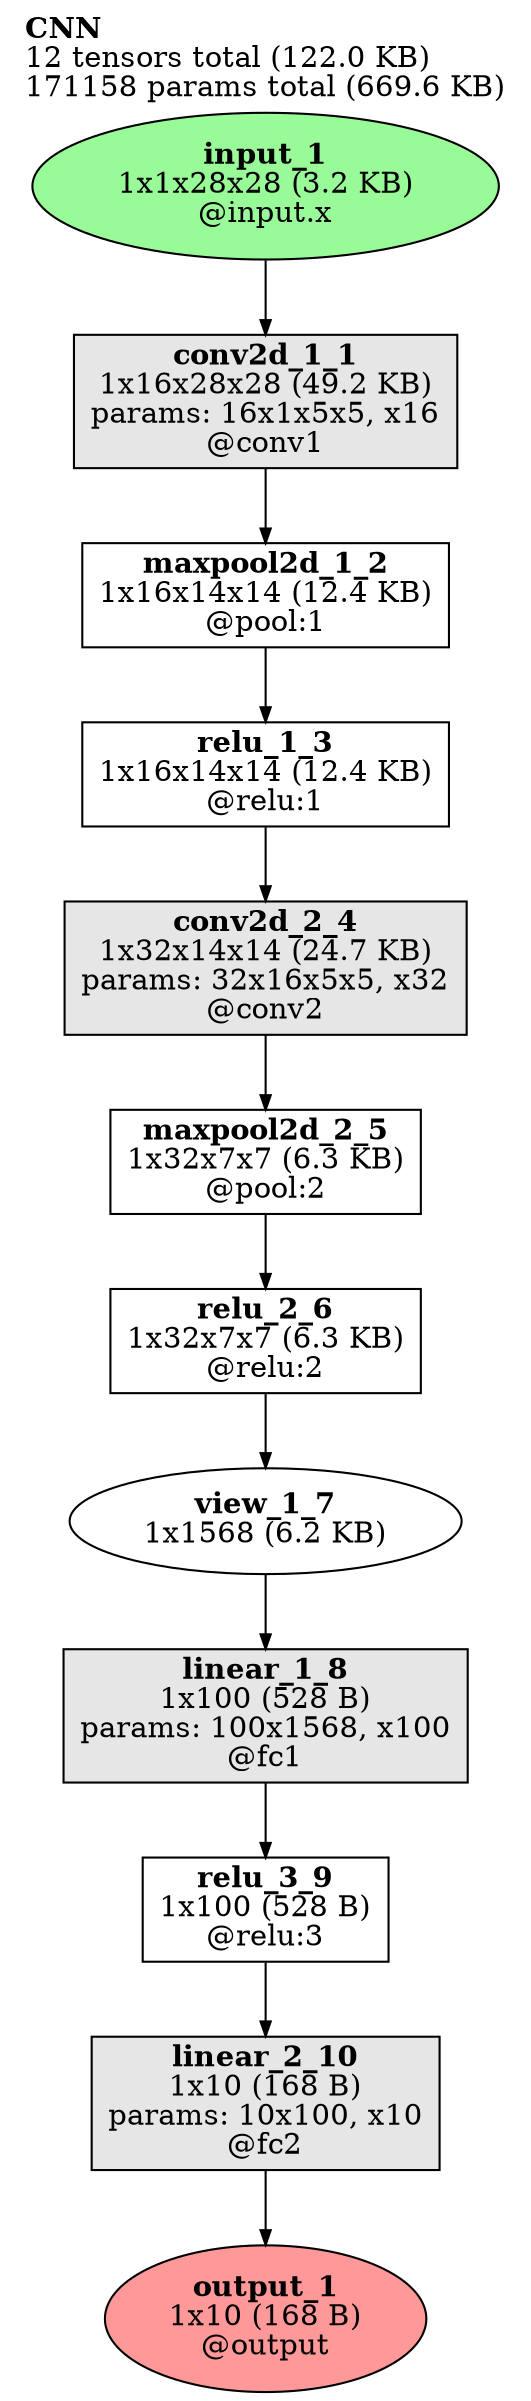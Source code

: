 // Computational graph for the feedforward sweep
digraph CNN {
	graph [label=<<B>CNN</B><br align='left'/>12 tensors total (122.0 KB)<br align='left'/>171158 params total (669.6 KB)<br align='left'/>> labeljust=left labelloc=t ordering=out rankdir=TB]
	node [ordering=out]
	input_1 [label=<<b>input_1</b><br/>1x1x28x28 (3.2 KB)<br/>@input.x> color=black fillcolor="#98FB98" fontcolor=black ordering=out shape=oval style="filled,solid"]
	input_1 -> conv2d_1_1 [arrowsize=.7 color=black fontcolor=black labelfontsize=8 style=solid]
	conv2d_1_1 [label=<<b>conv2d_1_1</b><br/>1x16x28x28 (49.2 KB)<br/>params: 16x1x5x5, x16<br/>@conv1> color=black fillcolor="#E6E6E6" fontcolor=black ordering=out shape=box style="filled,solid"]
	conv2d_1_1 -> maxpool2d_1_2 [arrowsize=.7 color=black fontcolor=black labelfontsize=8 style=solid]
	maxpool2d_1_2 [label=<<b>maxpool2d_1_2</b><br/>1x16x14x14 (12.4 KB)<br/>@pool:1> color=black fillcolor=white fontcolor=black ordering=out shape=box style="filled,solid"]
	maxpool2d_1_2 -> relu_1_3 [arrowsize=.7 color=black fontcolor=black labelfontsize=8 style=solid]
	relu_1_3 [label=<<b>relu_1_3</b><br/>1x16x14x14 (12.4 KB)<br/>@relu:1> color=black fillcolor=white fontcolor=black ordering=out shape=box style="filled,solid"]
	relu_1_3 -> conv2d_2_4 [arrowsize=.7 color=black fontcolor=black labelfontsize=8 style=solid]
	conv2d_2_4 [label=<<b>conv2d_2_4</b><br/>1x32x14x14 (24.7 KB)<br/>params: 32x16x5x5, x32<br/>@conv2> color=black fillcolor="#E6E6E6" fontcolor=black ordering=out shape=box style="filled,solid"]
	conv2d_2_4 -> maxpool2d_2_5 [arrowsize=.7 color=black fontcolor=black labelfontsize=8 style=solid]
	maxpool2d_2_5 [label=<<b>maxpool2d_2_5</b><br/>1x32x7x7 (6.3 KB)<br/>@pool:2> color=black fillcolor=white fontcolor=black ordering=out shape=box style="filled,solid"]
	maxpool2d_2_5 -> relu_2_6 [arrowsize=.7 color=black fontcolor=black labelfontsize=8 style=solid]
	relu_2_6 [label=<<b>relu_2_6</b><br/>1x32x7x7 (6.3 KB)<br/>@relu:2> color=black fillcolor=white fontcolor=black ordering=out shape=box style="filled,solid"]
	relu_2_6 -> view_1_7 [arrowsize=.7 color=black fontcolor=black labelfontsize=8 style=solid]
	view_1_7 [label=<<b>view_1_7</b><br/>1x1568 (6.2 KB)> color=black fillcolor=white fontcolor=black ordering=out shape=oval style="filled,solid"]
	view_1_7 -> linear_1_8 [arrowsize=.7 color=black fontcolor=black labelfontsize=8 style=solid]
	linear_1_8 [label=<<b>linear_1_8</b><br/>1x100 (528 B)<br/>params: 100x1568, x100<br/>@fc1> color=black fillcolor="#E6E6E6" fontcolor=black ordering=out shape=box style="filled,solid"]
	linear_1_8 -> relu_3_9 [arrowsize=.7 color=black fontcolor=black labelfontsize=8 style=solid]
	relu_3_9 [label=<<b>relu_3_9</b><br/>1x100 (528 B)<br/>@relu:3> color=black fillcolor=white fontcolor=black ordering=out shape=box style="filled,solid"]
	relu_3_9 -> linear_2_10 [arrowsize=.7 color=black fontcolor=black labelfontsize=8 style=solid]
	linear_2_10 [label=<<b>linear_2_10</b><br/>1x10 (168 B)<br/>params: 10x100, x10<br/>@fc2> color=black fillcolor="#E6E6E6" fontcolor=black ordering=out shape=box style="filled,solid"]
	linear_2_10 -> output_1 [arrowsize=.7 color=black fontcolor=black labelfontsize=8 style=solid]
	output_1 [label=<<b>output_1</b><br/>1x10 (168 B)<br/>@output> color=black fillcolor="#ff9999" fontcolor=black ordering=out shape=oval style="filled,solid"]
	{
		rank=sink
		output_1
	}
	subgraph cluster_conv1_pass1 {
		fillcolor=white label=<<B>@conv1</B><br align='left'/>(Conv2d)<br align='left'/>> labelloc=b penwidth=5.0 style="filled,dashed"
	}
	subgraph cluster_pool_pass1 {
		fillcolor=white label=<<B>@pool:1</B><br align='left'/>(MaxPool2d)<br align='left'/>> labelloc=b penwidth=5.0 style="filled,dashed"
	}
	subgraph cluster_relu_pass1 {
		fillcolor=white label=<<B>@relu:1</B><br align='left'/>(ReLU)<br align='left'/>> labelloc=b penwidth=5.0 style="filled,dashed"
	}
	subgraph cluster_conv2_pass1 {
		fillcolor=white label=<<B>@conv2</B><br align='left'/>(Conv2d)<br align='left'/>> labelloc=b penwidth=5.0 style="filled,dashed"
	}
	subgraph cluster_pool_pass2 {
		fillcolor=white label=<<B>@pool:2</B><br align='left'/>(MaxPool2d)<br align='left'/>> labelloc=b penwidth=5.0 style="filled,dashed"
	}
	subgraph cluster_relu_pass2 {
		fillcolor=white label=<<B>@relu:2</B><br align='left'/>(ReLU)<br align='left'/>> labelloc=b penwidth=5.0 style="filled,dashed"
	}
	subgraph cluster_fc1_pass1 {
		fillcolor=white label=<<B>@fc1</B><br align='left'/>(Linear)<br align='left'/>> labelloc=b penwidth=5.0 style="filled,dashed"
	}
	subgraph cluster_relu_pass3 {
		fillcolor=white label=<<B>@relu:3</B><br align='left'/>(ReLU)<br align='left'/>> labelloc=b penwidth=5.0 style="filled,dashed"
	}
	subgraph cluster_fc2_pass1 {
		fillcolor=white label=<<B>@fc2</B><br align='left'/>(Linear)<br align='left'/>> labelloc=b penwidth=5.0 style="filled,dashed"
	}
}
